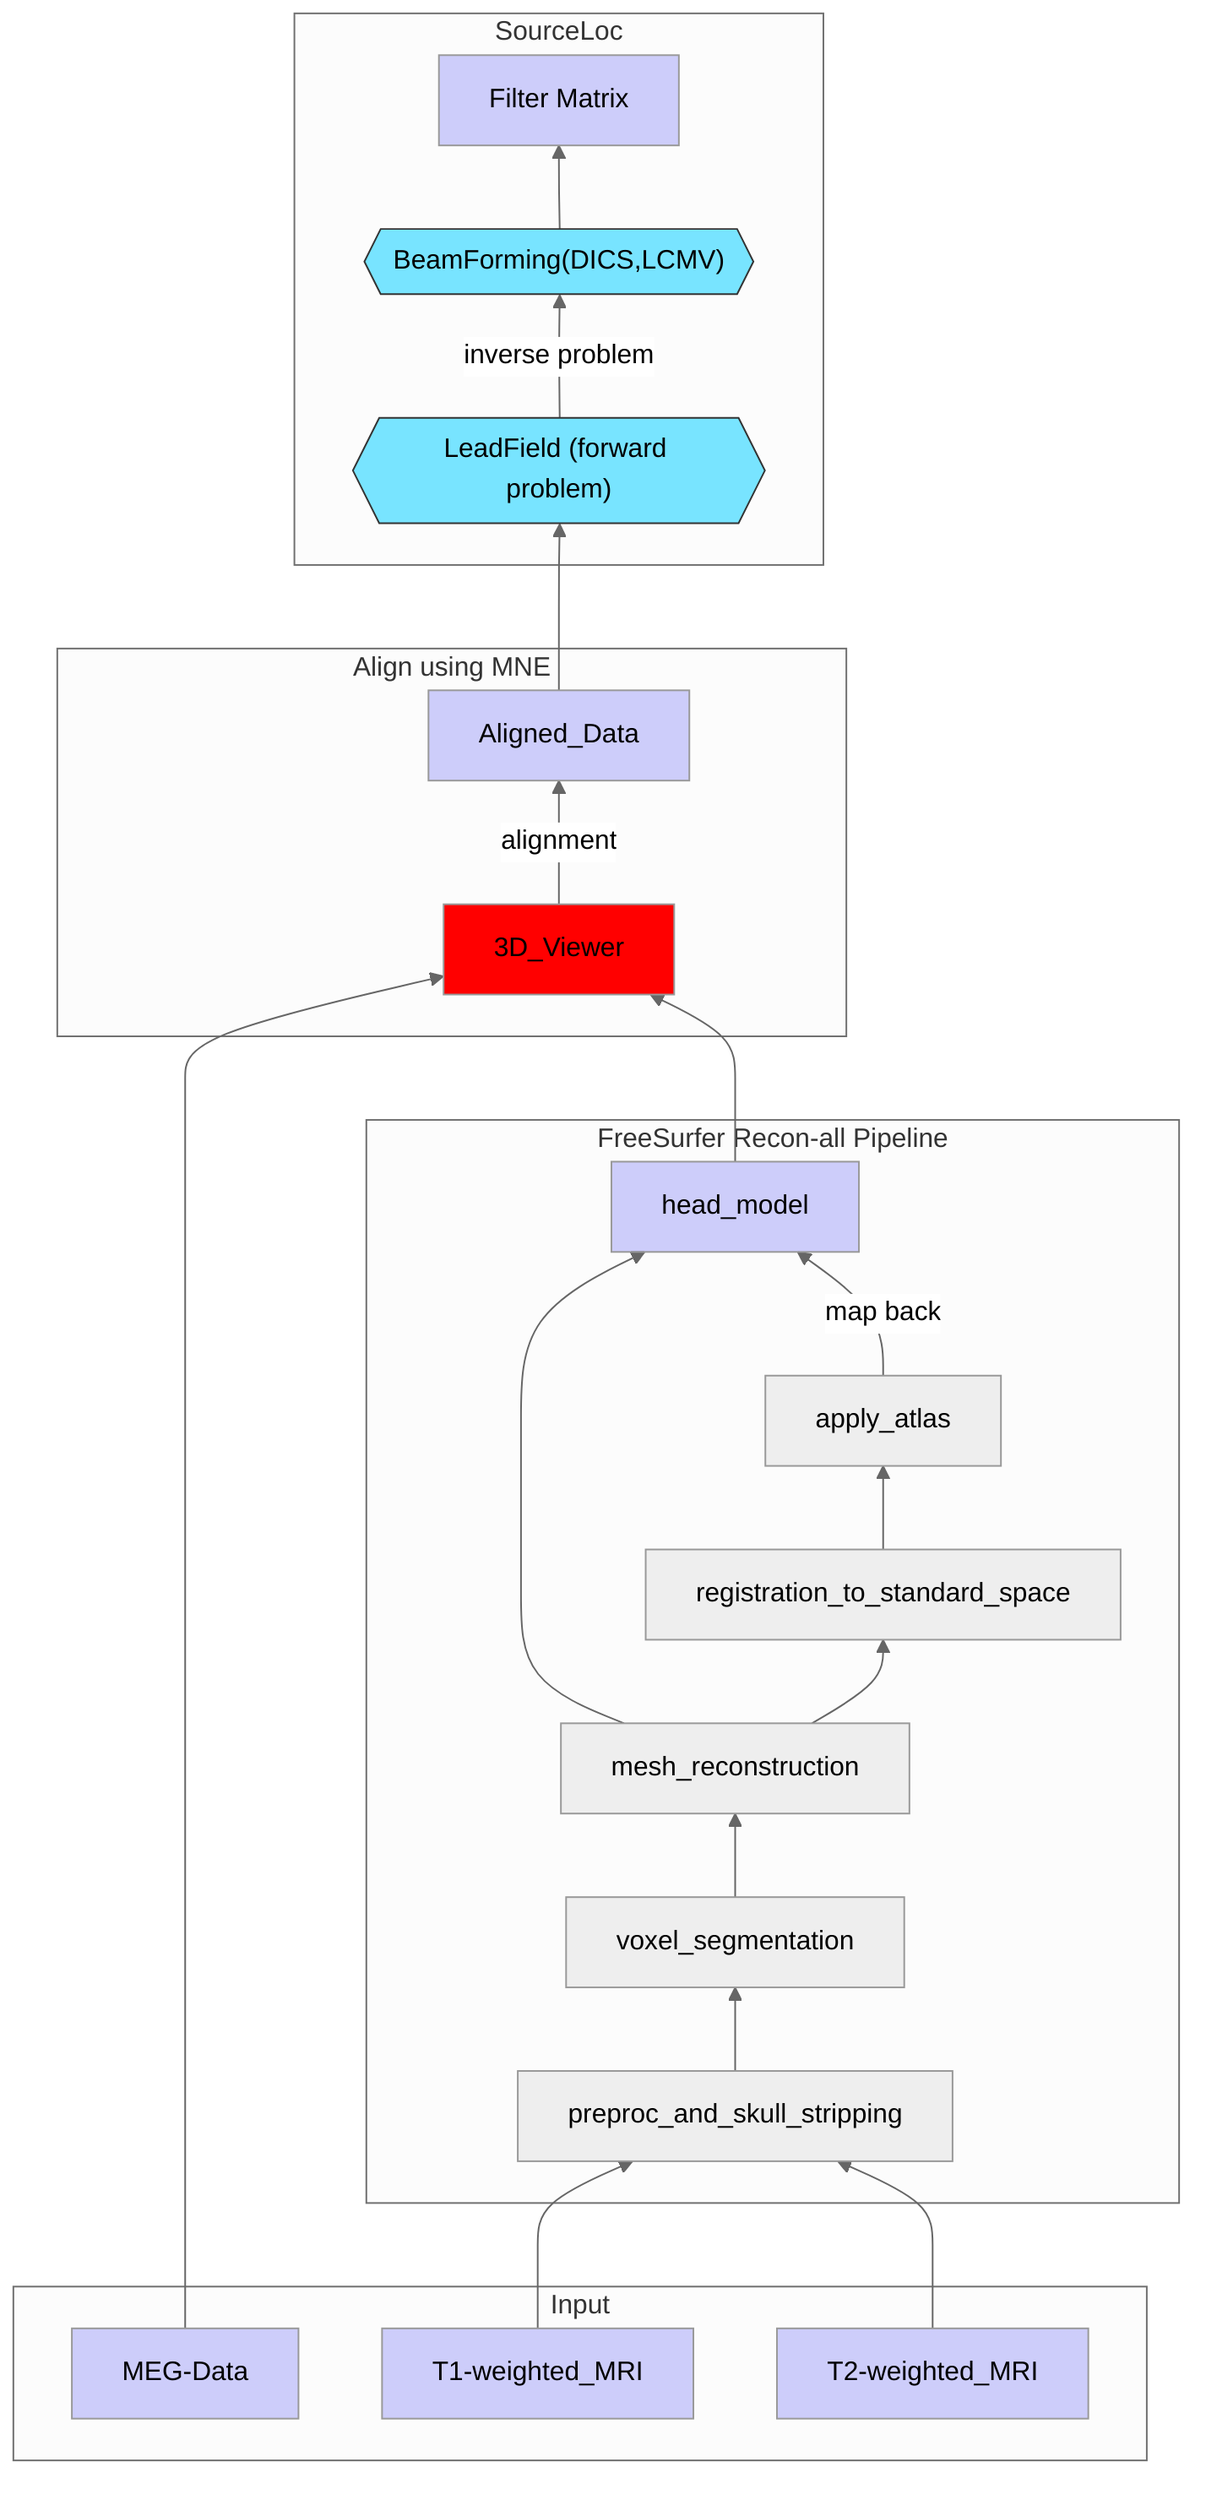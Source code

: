 %%{init: {'theme':'neutral'}}%%
graph BT

    %% projected development sub-units
    classDef DevUNIT fill:#78e4ff,stroke:#333,stroke-width:1px;
    %% external dependencies
    classDef EXTERN fill:red;
    %% input data
    classDef DATA fill:#1010EE33;

    subgraph Input
    MEG-Data
    T1-weighted_MRI
    T2-weighted_MRI
    end
    
    subgraph FreeSurfer Recon-all Pipeline
    T1-weighted_MRI --> preproc_and_skull_stripping
    T2-weighted_MRI --> preproc_and_skull_stripping
    preproc_and_skull_stripping --> voxel_segmentation
    voxel_segmentation --> mesh_reconstruction
    mesh_reconstruction --> head_model
    mesh_reconstruction --> registration_to_standard_space
    registration_to_standard_space --> apply_atlas
    apply_atlas --map back--> head_model
    head_model
    end
    
    
    subgraph Align using MNE
    MEG-Data --> 3D_Viewer
    head_model --> 3D_Viewer
    3D_Viewer --alignment--> Aligned_Data
    end
    
    subgraph SourceLoc
    Aligned_Data -->LF{{"LeadField (forward problem)"}}
    LF --inverse problem--> BF{{"BeamForming(DICS,LCMV)"}}
    BF-->FilterMatrix["Filter Matrix"]
    end


    class Viewer,HM,Segm,Atlas,MNE,BF,LF DevUNIT;
    class FreeSurfer,3D_Viewer EXTERN;
    class MEG-Data,T1-weighted_MRI,T2-weighted_MRI,Aligned_Data,FilterMatrix,head_model DATA;